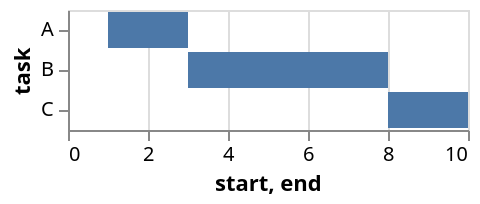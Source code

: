 {
    "$schema": "https://vega.github.io/schema/vega-lite/v3.json",
    "description": "A simple bar chart with ranged data (aka Gantt Chart).",
    "data": {
        "values": [
            {"task": "A","start": 1, "end": 3},
            {"task": "B","start": 3, "end": 8},
            {"task": "C","start": 8, "end": 10}
        ]
    },
    "mark": "bar",
    "encoding": {
        "y": {"field": "task", "type": "ordinal"},
        "x": {"field": "start", "type": "quantitative"},
        "x2": {"field": "end", "type": "quantitative"}
    }
}
